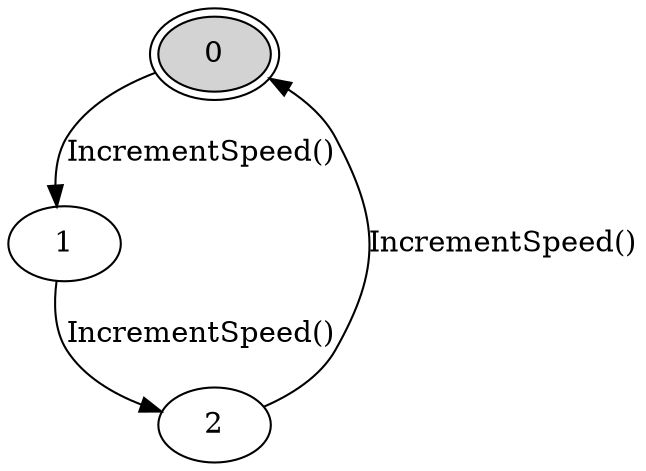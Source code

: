 digraph SpeedControl {

  // Nodes
  0 [ style=filled, shape=ellipse, peripheries=2, fillcolor=lightgray ]
  1 [ style=filled, shape=ellipse, peripheries=1, fillcolor=white ]
  2 [ style=filled, shape=ellipse, peripheries=1, fillcolor=white ]

  // Transitions
  0 -> 1 [ label="IncrementSpeed()", tooltip="IncrementSpeed()" ]
  1 -> 2 [ label="IncrementSpeed()", tooltip="IncrementSpeed()" ]
  2 -> 0 [ label="IncrementSpeed()", tooltip="IncrementSpeed()" ]
}
